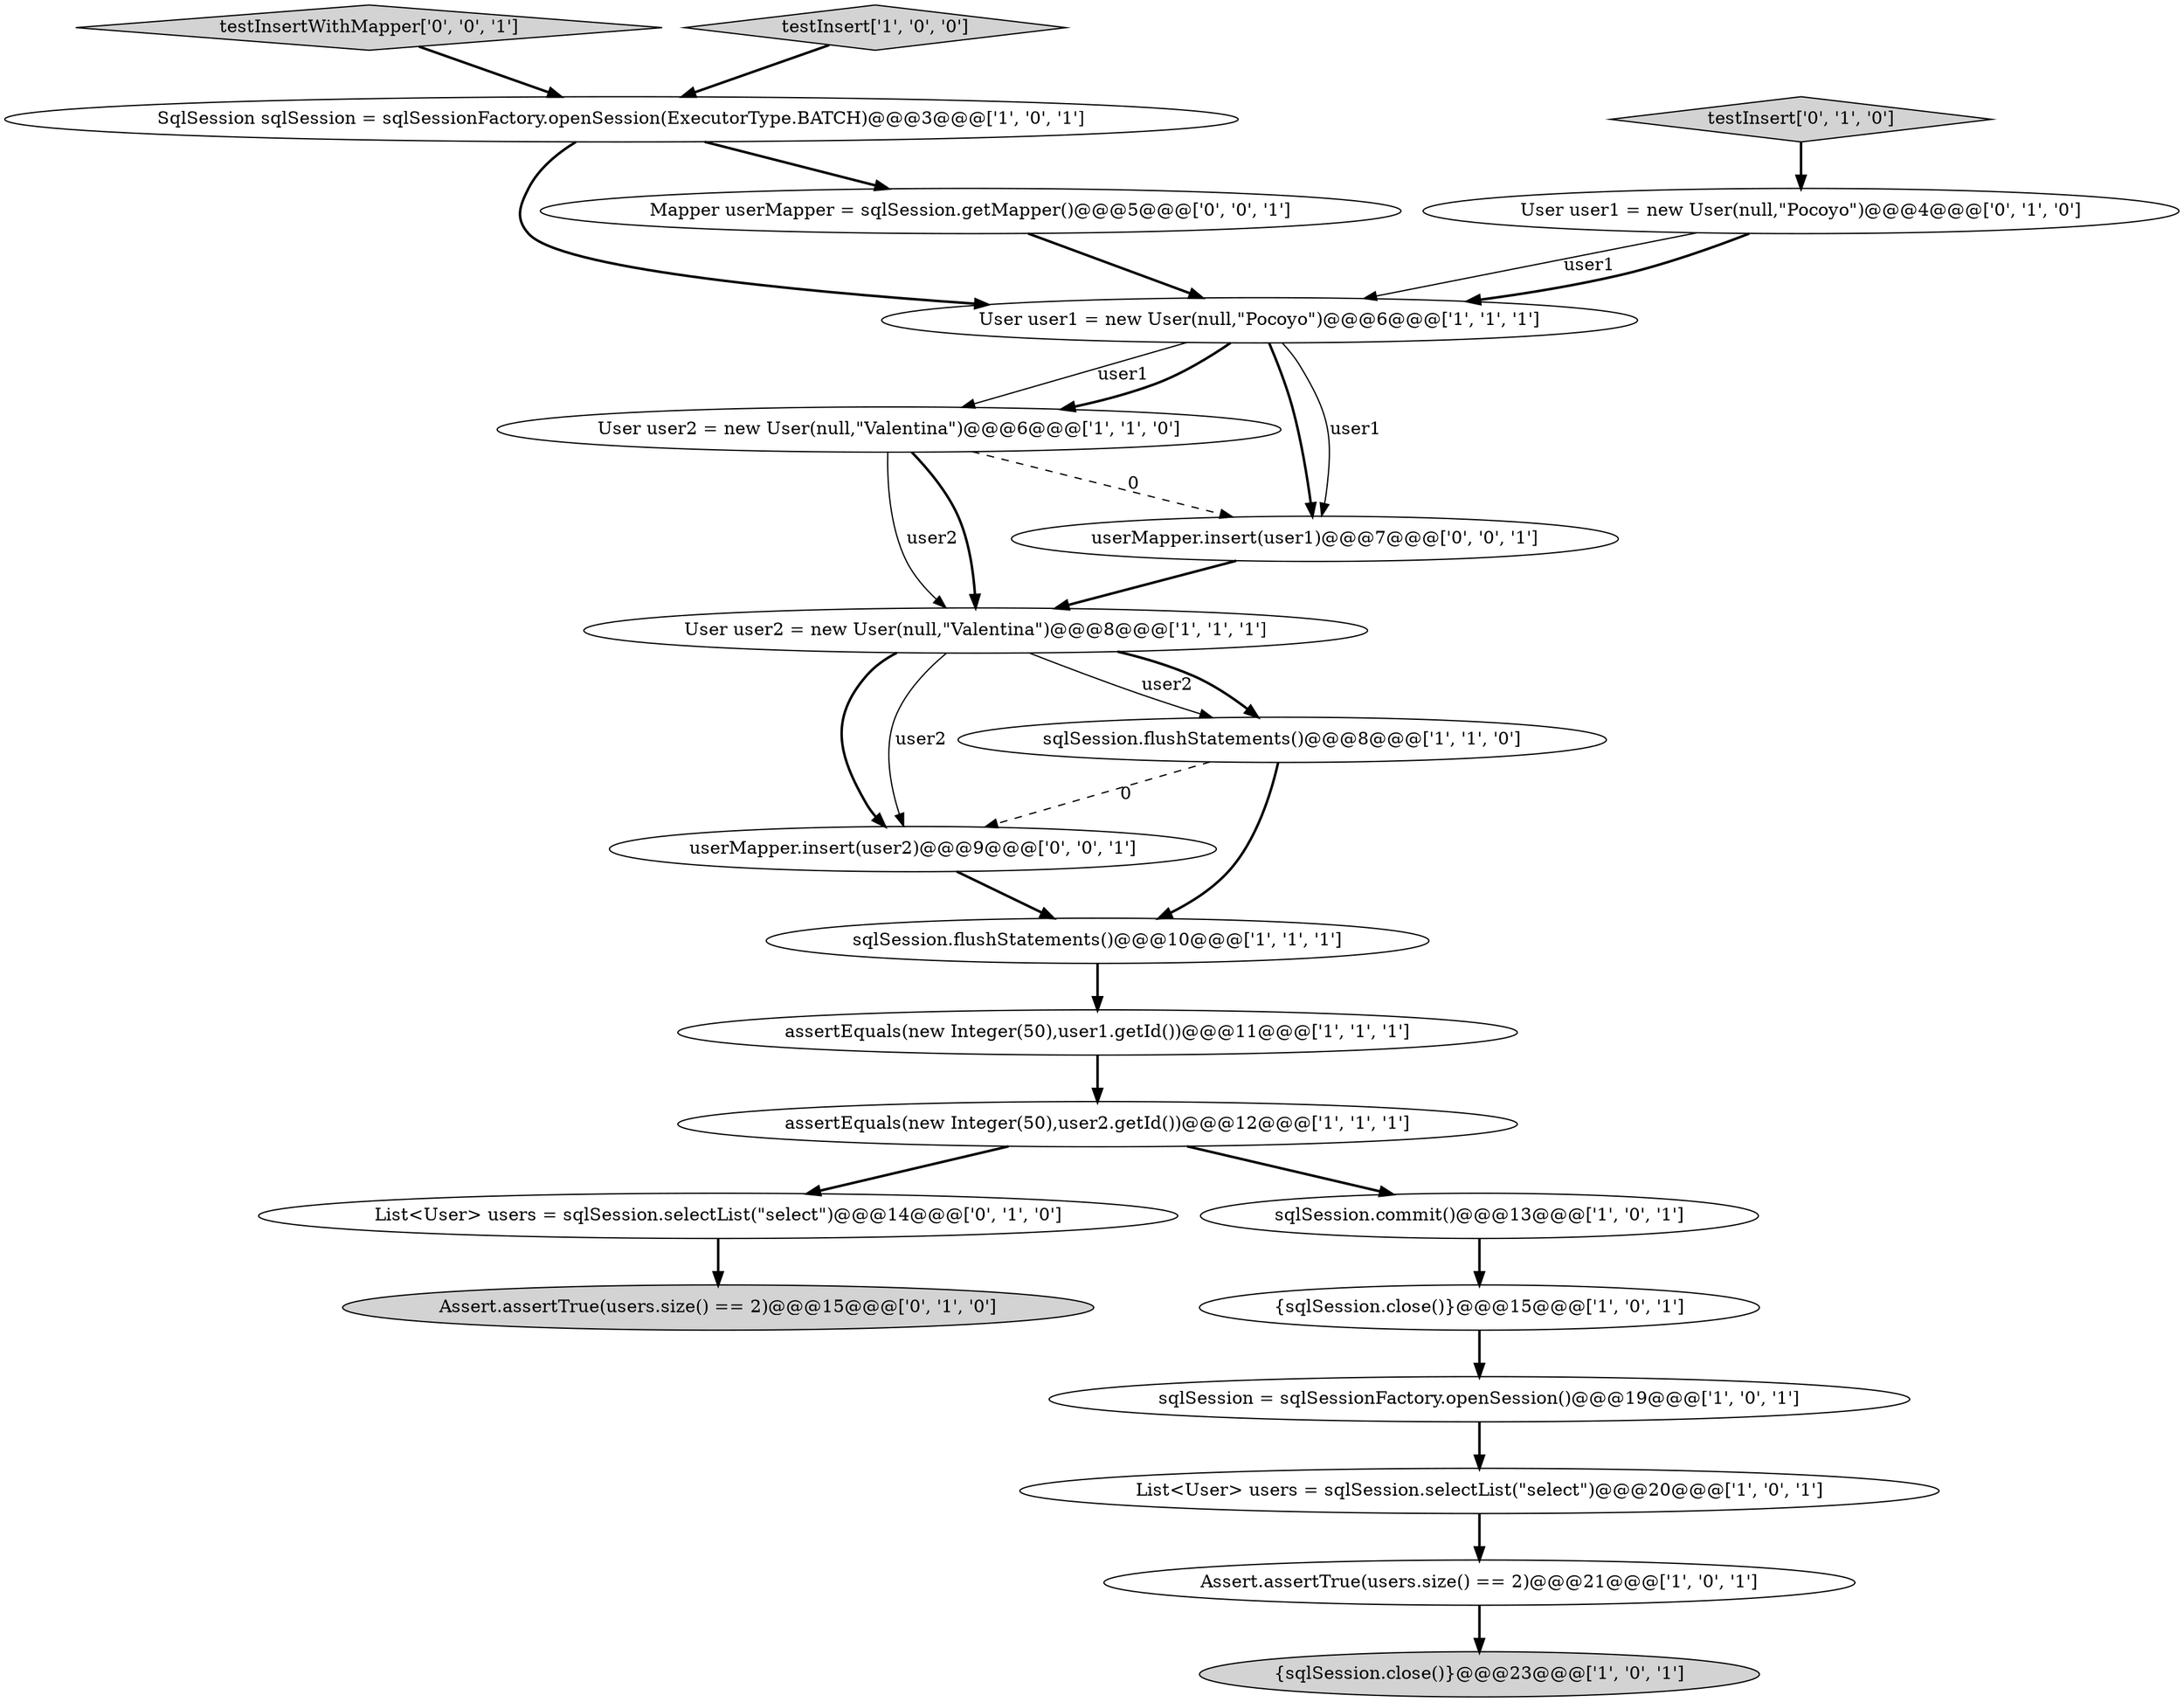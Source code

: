 digraph {
12 [style = filled, label = "sqlSession.flushStatements()@@@10@@@['1', '1', '1']", fillcolor = white, shape = ellipse image = "AAA0AAABBB1BBB"];
20 [style = filled, label = "userMapper.insert(user2)@@@9@@@['0', '0', '1']", fillcolor = white, shape = ellipse image = "AAA0AAABBB3BBB"];
10 [style = filled, label = "List<User> users = sqlSession.selectList(\"select\")@@@20@@@['1', '0', '1']", fillcolor = white, shape = ellipse image = "AAA0AAABBB1BBB"];
4 [style = filled, label = "SqlSession sqlSession = sqlSessionFactory.openSession(ExecutorType.BATCH)@@@3@@@['1', '0', '1']", fillcolor = white, shape = ellipse image = "AAA0AAABBB1BBB"];
17 [style = filled, label = "List<User> users = sqlSession.selectList(\"select\")@@@14@@@['0', '1', '0']", fillcolor = white, shape = ellipse image = "AAA0AAABBB2BBB"];
6 [style = filled, label = "assertEquals(new Integer(50),user2.getId())@@@12@@@['1', '1', '1']", fillcolor = white, shape = ellipse image = "AAA0AAABBB1BBB"];
22 [style = filled, label = "testInsertWithMapper['0', '0', '1']", fillcolor = lightgray, shape = diamond image = "AAA0AAABBB3BBB"];
14 [style = filled, label = "assertEquals(new Integer(50),user1.getId())@@@11@@@['1', '1', '1']", fillcolor = white, shape = ellipse image = "AAA0AAABBB1BBB"];
0 [style = filled, label = "User user2 = new User(null,\"Valentina\")@@@8@@@['1', '1', '1']", fillcolor = white, shape = ellipse image = "AAA0AAABBB1BBB"];
11 [style = filled, label = "User user2 = new User(null,\"Valentina\")@@@6@@@['1', '1', '0']", fillcolor = white, shape = ellipse image = "AAA0AAABBB1BBB"];
2 [style = filled, label = "{sqlSession.close()}@@@15@@@['1', '0', '1']", fillcolor = white, shape = ellipse image = "AAA0AAABBB1BBB"];
5 [style = filled, label = "Assert.assertTrue(users.size() == 2)@@@21@@@['1', '0', '1']", fillcolor = white, shape = ellipse image = "AAA0AAABBB1BBB"];
18 [style = filled, label = "Assert.assertTrue(users.size() == 2)@@@15@@@['0', '1', '0']", fillcolor = lightgray, shape = ellipse image = "AAA0AAABBB2BBB"];
1 [style = filled, label = "User user1 = new User(null,\"Pocoyo\")@@@6@@@['1', '1', '1']", fillcolor = white, shape = ellipse image = "AAA0AAABBB1BBB"];
19 [style = filled, label = "Mapper userMapper = sqlSession.getMapper()@@@5@@@['0', '0', '1']", fillcolor = white, shape = ellipse image = "AAA0AAABBB3BBB"];
8 [style = filled, label = "sqlSession.flushStatements()@@@8@@@['1', '1', '0']", fillcolor = white, shape = ellipse image = "AAA0AAABBB1BBB"];
15 [style = filled, label = "testInsert['0', '1', '0']", fillcolor = lightgray, shape = diamond image = "AAA0AAABBB2BBB"];
16 [style = filled, label = "User user1 = new User(null,\"Pocoyo\")@@@4@@@['0', '1', '0']", fillcolor = white, shape = ellipse image = "AAA0AAABBB2BBB"];
13 [style = filled, label = "{sqlSession.close()}@@@23@@@['1', '0', '1']", fillcolor = lightgray, shape = ellipse image = "AAA0AAABBB1BBB"];
7 [style = filled, label = "sqlSession.commit()@@@13@@@['1', '0', '1']", fillcolor = white, shape = ellipse image = "AAA0AAABBB1BBB"];
9 [style = filled, label = "sqlSession = sqlSessionFactory.openSession()@@@19@@@['1', '0', '1']", fillcolor = white, shape = ellipse image = "AAA0AAABBB1BBB"];
21 [style = filled, label = "userMapper.insert(user1)@@@7@@@['0', '0', '1']", fillcolor = white, shape = ellipse image = "AAA0AAABBB3BBB"];
3 [style = filled, label = "testInsert['1', '0', '0']", fillcolor = lightgray, shape = diamond image = "AAA0AAABBB1BBB"];
6->17 [style = bold, label=""];
21->0 [style = bold, label=""];
11->0 [style = solid, label="user2"];
16->1 [style = solid, label="user1"];
4->19 [style = bold, label=""];
8->20 [style = dashed, label="0"];
0->8 [style = solid, label="user2"];
1->11 [style = solid, label="user1"];
2->9 [style = bold, label=""];
9->10 [style = bold, label=""];
15->16 [style = bold, label=""];
3->4 [style = bold, label=""];
1->11 [style = bold, label=""];
22->4 [style = bold, label=""];
19->1 [style = bold, label=""];
11->0 [style = bold, label=""];
10->5 [style = bold, label=""];
16->1 [style = bold, label=""];
7->2 [style = bold, label=""];
1->21 [style = bold, label=""];
5->13 [style = bold, label=""];
20->12 [style = bold, label=""];
12->14 [style = bold, label=""];
0->8 [style = bold, label=""];
0->20 [style = bold, label=""];
4->1 [style = bold, label=""];
6->7 [style = bold, label=""];
14->6 [style = bold, label=""];
8->12 [style = bold, label=""];
17->18 [style = bold, label=""];
1->21 [style = solid, label="user1"];
0->20 [style = solid, label="user2"];
11->21 [style = dashed, label="0"];
}
